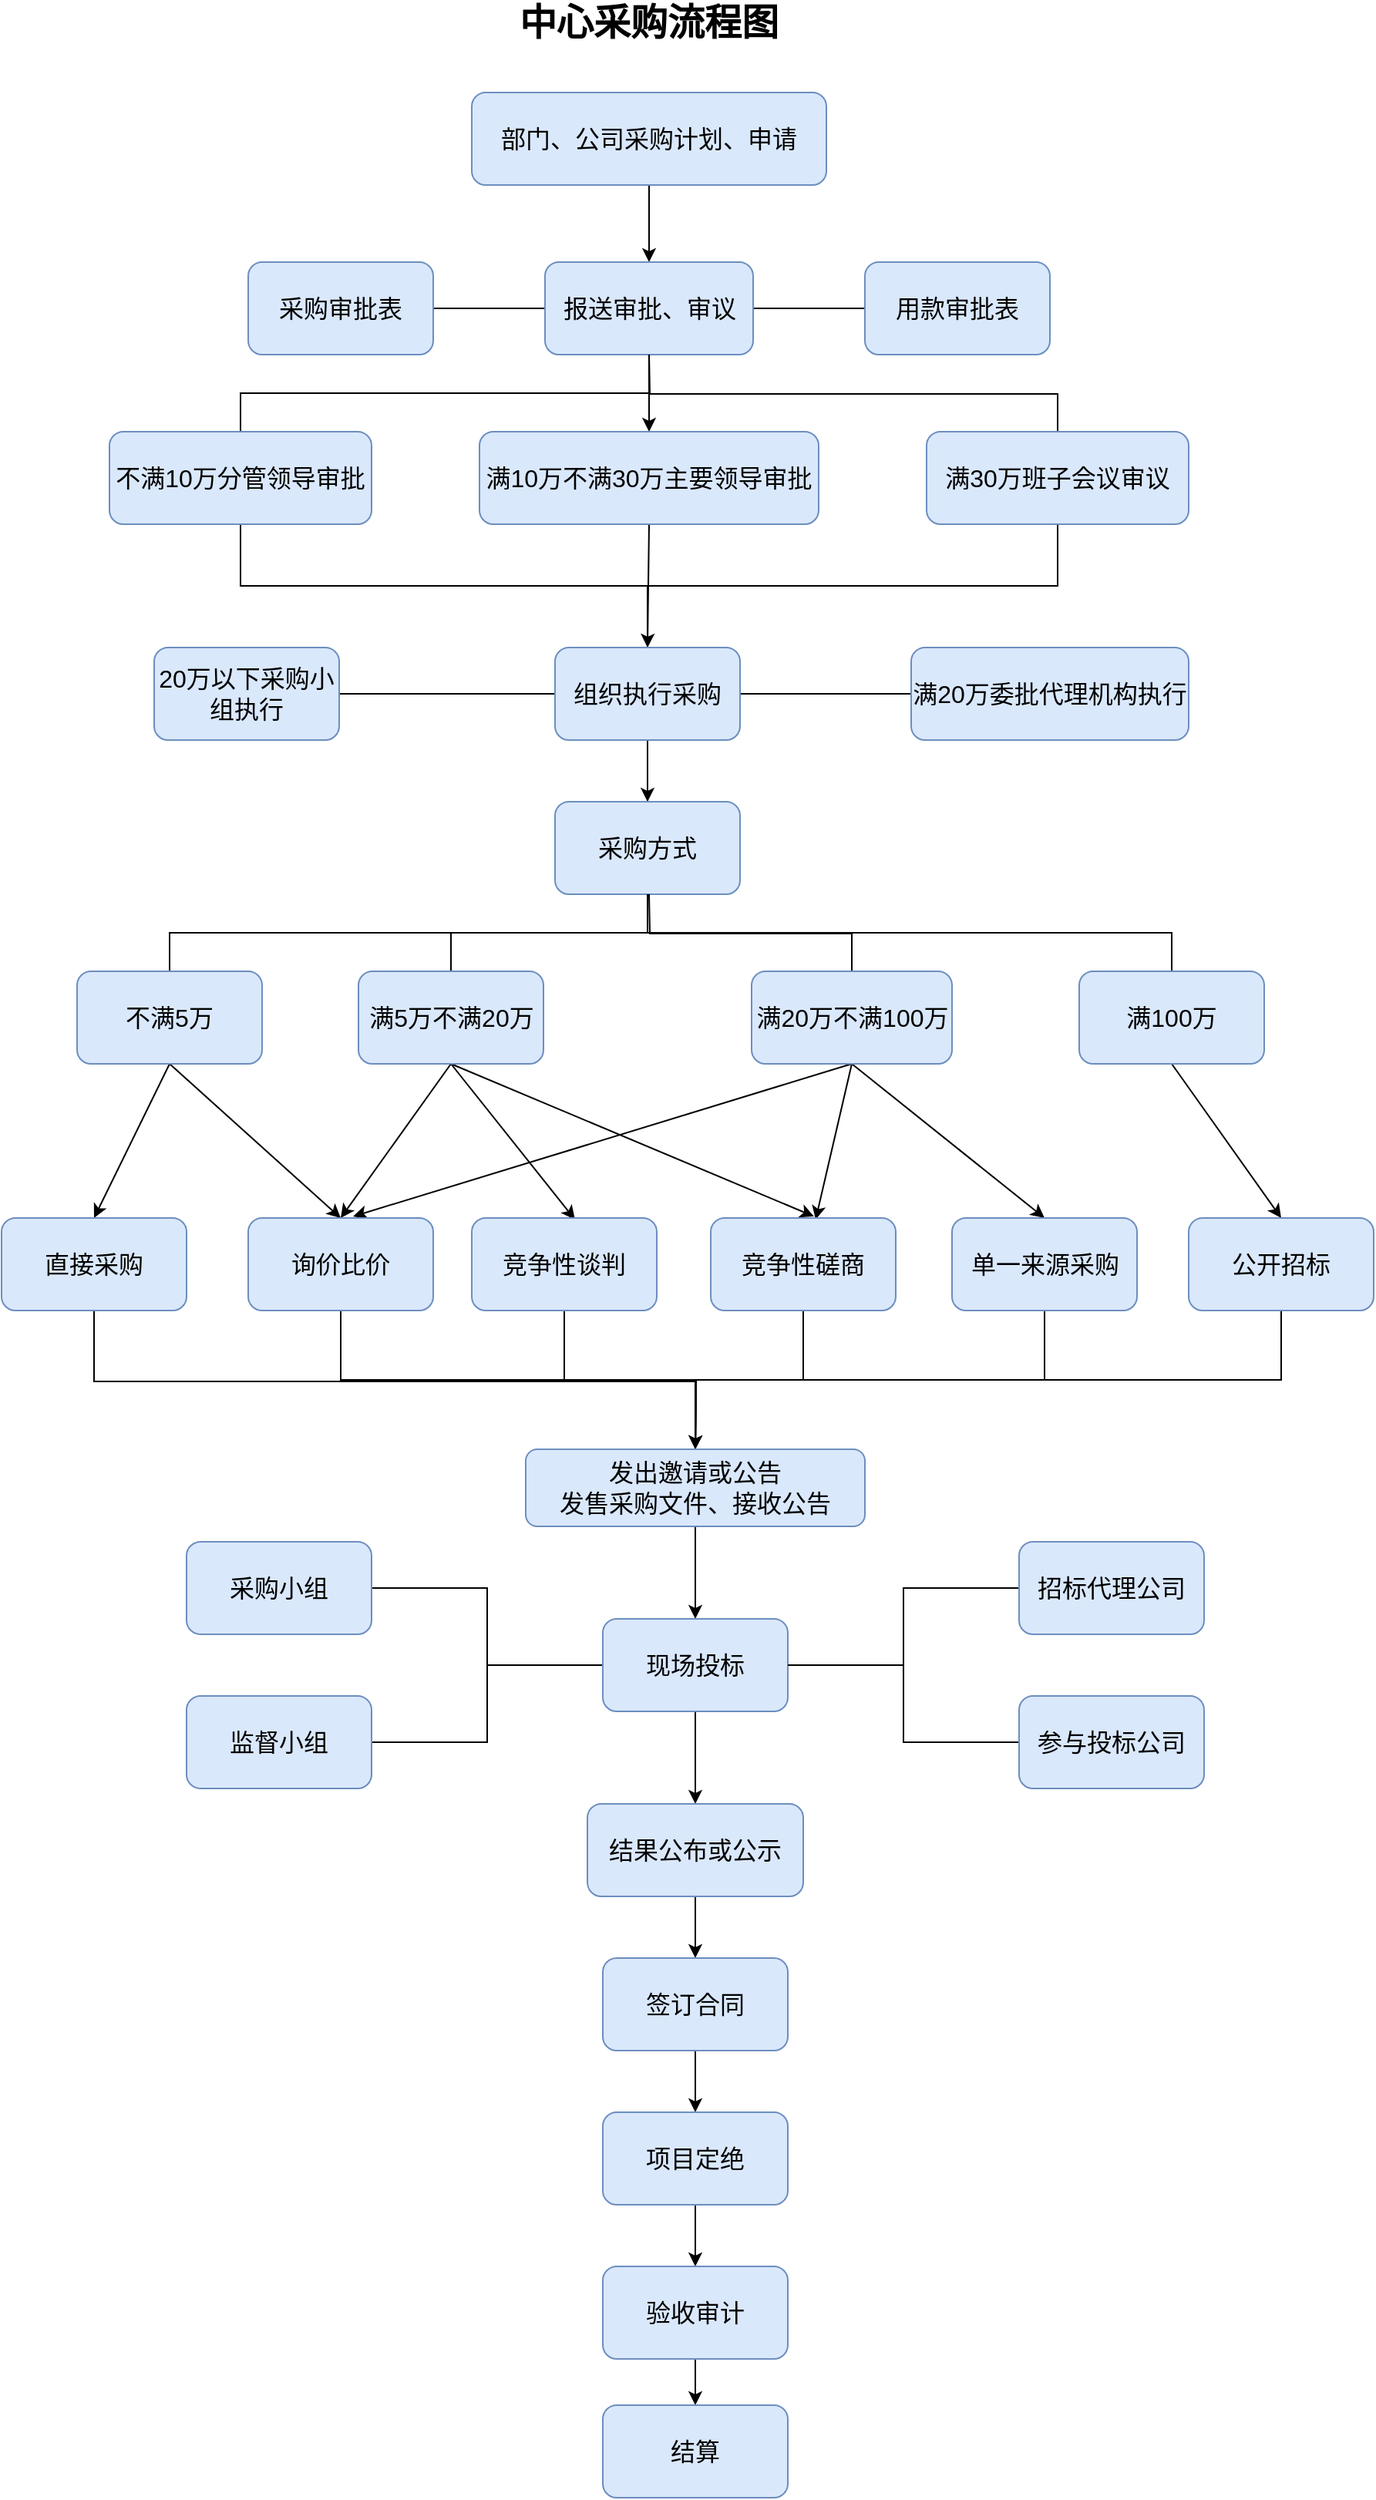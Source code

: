 <mxfile version="17.4.0" type="github">
  <diagram id="N3gwCIWqZhKbX9w5mEa0" name="Page-1">
    <mxGraphModel dx="1102" dy="557" grid="1" gridSize="10" guides="1" tooltips="1" connect="1" arrows="1" fold="1" page="1" pageScale="1" pageWidth="1169" pageHeight="1654" math="0" shadow="0">
      <root>
        <mxCell id="0" />
        <mxCell id="1" parent="0" />
        <mxCell id="09WwTuHsZS0fro8fE326-3" style="edgeStyle=orthogonalEdgeStyle;rounded=0;orthogonalLoop=1;jettySize=auto;html=1;exitX=0.5;exitY=1;exitDx=0;exitDy=0;entryX=0.5;entryY=0;entryDx=0;entryDy=0;" edge="1" parent="1" source="09WwTuHsZS0fro8fE326-1" target="09WwTuHsZS0fro8fE326-2">
          <mxGeometry relative="1" as="geometry" />
        </mxCell>
        <mxCell id="09WwTuHsZS0fro8fE326-1" value="&lt;font style=&quot;font-size: 16px&quot;&gt;部门、公司采购计划、申请&lt;/font&gt;" style="rounded=1;whiteSpace=wrap;html=1;fillColor=#dae8fc;strokeColor=#6c8ebf;" vertex="1" parent="1">
          <mxGeometry x="455" y="80" width="230" height="60" as="geometry" />
        </mxCell>
        <mxCell id="09WwTuHsZS0fro8fE326-15" style="edgeStyle=none;rounded=0;orthogonalLoop=1;jettySize=auto;html=1;exitX=1;exitY=0.5;exitDx=0;exitDy=0;entryX=0;entryY=0.5;entryDx=0;entryDy=0;fontSize=18;endArrow=none;endFill=0;" edge="1" parent="1" source="09WwTuHsZS0fro8fE326-2" target="09WwTuHsZS0fro8fE326-13">
          <mxGeometry relative="1" as="geometry">
            <Array as="points">
              <mxPoint x="670" y="220" />
            </Array>
          </mxGeometry>
        </mxCell>
        <mxCell id="09WwTuHsZS0fro8fE326-16" style="edgeStyle=none;rounded=0;orthogonalLoop=1;jettySize=auto;html=1;exitX=0;exitY=0.5;exitDx=0;exitDy=0;entryX=1;entryY=0.5;entryDx=0;entryDy=0;fontSize=18;endArrow=none;endFill=0;" edge="1" parent="1" source="09WwTuHsZS0fro8fE326-2" target="09WwTuHsZS0fro8fE326-12">
          <mxGeometry relative="1" as="geometry" />
        </mxCell>
        <mxCell id="09WwTuHsZS0fro8fE326-17" style="edgeStyle=none;rounded=0;orthogonalLoop=1;jettySize=auto;html=1;exitX=0.5;exitY=1;exitDx=0;exitDy=0;entryX=0.5;entryY=0;entryDx=0;entryDy=0;fontSize=18;endArrow=classic;endFill=1;" edge="1" parent="1" source="09WwTuHsZS0fro8fE326-2" target="09WwTuHsZS0fro8fE326-4">
          <mxGeometry relative="1" as="geometry" />
        </mxCell>
        <mxCell id="09WwTuHsZS0fro8fE326-2" value="&lt;font style=&quot;font-size: 16px&quot;&gt;报送审批、审议&lt;/font&gt;" style="rounded=1;whiteSpace=wrap;html=1;fillColor=#dae8fc;strokeColor=#6c8ebf;" vertex="1" parent="1">
          <mxGeometry x="502.5" y="190" width="135" height="60" as="geometry" />
        </mxCell>
        <mxCell id="09WwTuHsZS0fro8fE326-26" style="edgeStyle=none;rounded=0;orthogonalLoop=1;jettySize=auto;html=1;exitX=0.5;exitY=1;exitDx=0;exitDy=0;fontSize=16;endArrow=classic;endFill=1;entryX=0.5;entryY=0;entryDx=0;entryDy=0;" edge="1" parent="1" source="09WwTuHsZS0fro8fE326-4" target="09WwTuHsZS0fro8fE326-21">
          <mxGeometry relative="1" as="geometry">
            <mxPoint x="650" y="420" as="targetPoint" />
          </mxGeometry>
        </mxCell>
        <mxCell id="09WwTuHsZS0fro8fE326-4" value="&lt;font style=&quot;font-size: 16px&quot;&gt;满10万不满30万主要领导审批&lt;/font&gt;" style="rounded=1;whiteSpace=wrap;html=1;fillColor=#dae8fc;strokeColor=#6c8ebf;" vertex="1" parent="1">
          <mxGeometry x="460" y="300" width="220" height="60" as="geometry" />
        </mxCell>
        <mxCell id="09WwTuHsZS0fro8fE326-7" value="&lt;b&gt;&lt;font style=&quot;font-size: 24px&quot;&gt;中心采购流程图&lt;/font&gt;&lt;/b&gt;" style="text;html=1;strokeColor=none;fillColor=none;align=center;verticalAlign=middle;whiteSpace=wrap;rounded=0;" vertex="1" parent="1">
          <mxGeometry x="445" y="20" width="250" height="30" as="geometry" />
        </mxCell>
        <mxCell id="09WwTuHsZS0fro8fE326-12" value="&lt;font style=&quot;font-size: 16px&quot;&gt;采购审批表&lt;/font&gt;" style="rounded=1;whiteSpace=wrap;html=1;fontSize=18;fillColor=#dae8fc;strokeColor=#6c8ebf;" vertex="1" parent="1">
          <mxGeometry x="310" y="190" width="120" height="60" as="geometry" />
        </mxCell>
        <mxCell id="09WwTuHsZS0fro8fE326-13" value="&lt;font style=&quot;font-size: 16px&quot;&gt;用款审批表&lt;/font&gt;" style="rounded=1;whiteSpace=wrap;html=1;fontSize=18;fillColor=#dae8fc;strokeColor=#6c8ebf;" vertex="1" parent="1">
          <mxGeometry x="710" y="190" width="120" height="60" as="geometry" />
        </mxCell>
        <mxCell id="09WwTuHsZS0fro8fE326-39" style="edgeStyle=orthogonalEdgeStyle;rounded=0;orthogonalLoop=1;jettySize=auto;html=1;exitX=0.5;exitY=0;exitDx=0;exitDy=0;fontSize=16;endArrow=none;endFill=0;entryX=0.5;entryY=1;entryDx=0;entryDy=0;" edge="1" parent="1" source="09WwTuHsZS0fro8fE326-19" target="09WwTuHsZS0fro8fE326-2">
          <mxGeometry relative="1" as="geometry">
            <mxPoint x="305" y="280" as="targetPoint" />
          </mxGeometry>
        </mxCell>
        <mxCell id="09WwTuHsZS0fro8fE326-41" style="edgeStyle=orthogonalEdgeStyle;rounded=0;orthogonalLoop=1;jettySize=auto;html=1;exitX=0.5;exitY=1;exitDx=0;exitDy=0;fontSize=16;endArrow=none;endFill=0;entryX=0.5;entryY=0;entryDx=0;entryDy=0;" edge="1" parent="1" source="09WwTuHsZS0fro8fE326-19" target="09WwTuHsZS0fro8fE326-21">
          <mxGeometry relative="1" as="geometry">
            <mxPoint x="530" y="420" as="targetPoint" />
          </mxGeometry>
        </mxCell>
        <mxCell id="09WwTuHsZS0fro8fE326-19" value="不满10万分管领导审批" style="rounded=1;whiteSpace=wrap;html=1;fontSize=16;fillColor=#dae8fc;strokeColor=#6c8ebf;" vertex="1" parent="1">
          <mxGeometry x="220" y="300" width="170" height="60" as="geometry" />
        </mxCell>
        <mxCell id="09WwTuHsZS0fro8fE326-40" style="edgeStyle=orthogonalEdgeStyle;rounded=0;orthogonalLoop=1;jettySize=auto;html=1;exitX=0.5;exitY=0;exitDx=0;exitDy=0;fontSize=16;endArrow=none;endFill=0;" edge="1" parent="1" source="09WwTuHsZS0fro8fE326-20">
          <mxGeometry relative="1" as="geometry">
            <mxPoint x="570" y="250" as="targetPoint" />
          </mxGeometry>
        </mxCell>
        <mxCell id="09WwTuHsZS0fro8fE326-42" style="edgeStyle=orthogonalEdgeStyle;rounded=0;orthogonalLoop=1;jettySize=auto;html=1;exitX=0.5;exitY=1;exitDx=0;exitDy=0;fontSize=16;endArrow=none;endFill=0;entryX=0.5;entryY=0;entryDx=0;entryDy=0;" edge="1" parent="1" source="09WwTuHsZS0fro8fE326-20" target="09WwTuHsZS0fro8fE326-21">
          <mxGeometry relative="1" as="geometry">
            <mxPoint x="835" y="400" as="targetPoint" />
          </mxGeometry>
        </mxCell>
        <mxCell id="09WwTuHsZS0fro8fE326-20" value="满30万班子会议审议" style="rounded=1;whiteSpace=wrap;html=1;fontSize=16;fillColor=#dae8fc;strokeColor=#6c8ebf;" vertex="1" parent="1">
          <mxGeometry x="750" y="300" width="170" height="60" as="geometry" />
        </mxCell>
        <mxCell id="09WwTuHsZS0fro8fE326-24" style="edgeStyle=none;rounded=0;orthogonalLoop=1;jettySize=auto;html=1;exitX=0;exitY=0.5;exitDx=0;exitDy=0;entryX=1;entryY=0.5;entryDx=0;entryDy=0;fontSize=16;endArrow=none;endFill=0;" edge="1" parent="1" source="09WwTuHsZS0fro8fE326-21" target="09WwTuHsZS0fro8fE326-22">
          <mxGeometry relative="1" as="geometry" />
        </mxCell>
        <mxCell id="09WwTuHsZS0fro8fE326-25" style="edgeStyle=none;rounded=0;orthogonalLoop=1;jettySize=auto;html=1;exitX=1;exitY=0.5;exitDx=0;exitDy=0;entryX=0;entryY=0.5;entryDx=0;entryDy=0;fontSize=16;endArrow=none;endFill=0;" edge="1" parent="1" source="09WwTuHsZS0fro8fE326-21" target="09WwTuHsZS0fro8fE326-23">
          <mxGeometry relative="1" as="geometry" />
        </mxCell>
        <mxCell id="09WwTuHsZS0fro8fE326-27" style="edgeStyle=none;rounded=0;orthogonalLoop=1;jettySize=auto;html=1;exitX=0.5;exitY=1;exitDx=0;exitDy=0;fontSize=16;endArrow=none;endFill=0;" edge="1" parent="1" source="09WwTuHsZS0fro8fE326-21" target="09WwTuHsZS0fro8fE326-28">
          <mxGeometry relative="1" as="geometry">
            <mxPoint x="569" y="550" as="targetPoint" />
          </mxGeometry>
        </mxCell>
        <mxCell id="09WwTuHsZS0fro8fE326-88" value="" style="edgeStyle=orthogonalEdgeStyle;rounded=0;orthogonalLoop=1;jettySize=auto;html=1;fontSize=16;endArrow=classic;endFill=1;" edge="1" parent="1" source="09WwTuHsZS0fro8fE326-21" target="09WwTuHsZS0fro8fE326-28">
          <mxGeometry relative="1" as="geometry" />
        </mxCell>
        <mxCell id="09WwTuHsZS0fro8fE326-21" value="组织执行采购" style="rounded=1;whiteSpace=wrap;html=1;fontSize=16;fillColor=#dae8fc;strokeColor=#6c8ebf;" vertex="1" parent="1">
          <mxGeometry x="509" y="440" width="120" height="60" as="geometry" />
        </mxCell>
        <mxCell id="09WwTuHsZS0fro8fE326-22" value="20万以下采购小组执行" style="rounded=1;whiteSpace=wrap;html=1;fontSize=16;fillColor=#dae8fc;strokeColor=#6c8ebf;" vertex="1" parent="1">
          <mxGeometry x="249" y="440" width="120" height="60" as="geometry" />
        </mxCell>
        <mxCell id="09WwTuHsZS0fro8fE326-23" value="满20万委批代理机构执行" style="rounded=1;whiteSpace=wrap;html=1;fontSize=16;fillColor=#dae8fc;strokeColor=#6c8ebf;" vertex="1" parent="1">
          <mxGeometry x="740" y="440" width="180" height="60" as="geometry" />
        </mxCell>
        <mxCell id="09WwTuHsZS0fro8fE326-28" value="采购方式" style="rounded=1;whiteSpace=wrap;html=1;fontSize=16;fillColor=#dae8fc;strokeColor=#6c8ebf;" vertex="1" parent="1">
          <mxGeometry x="509" y="540" width="120" height="60" as="geometry" />
        </mxCell>
        <mxCell id="09WwTuHsZS0fro8fE326-35" style="edgeStyle=orthogonalEdgeStyle;rounded=0;orthogonalLoop=1;jettySize=auto;html=1;exitX=0.5;exitY=0;exitDx=0;exitDy=0;fontSize=16;endArrow=none;endFill=0;entryX=0.5;entryY=1;entryDx=0;entryDy=0;" edge="1" parent="1" source="09WwTuHsZS0fro8fE326-30" target="09WwTuHsZS0fro8fE326-28">
          <mxGeometry relative="1" as="geometry">
            <mxPoint x="259" y="630" as="targetPoint" />
          </mxGeometry>
        </mxCell>
        <mxCell id="09WwTuHsZS0fro8fE326-49" style="edgeStyle=none;rounded=0;orthogonalLoop=1;jettySize=auto;html=1;exitX=0.5;exitY=1;exitDx=0;exitDy=0;entryX=0.5;entryY=0;entryDx=0;entryDy=0;fontSize=16;endArrow=classic;endFill=1;" edge="1" parent="1" source="09WwTuHsZS0fro8fE326-30" target="09WwTuHsZS0fro8fE326-43">
          <mxGeometry relative="1" as="geometry" />
        </mxCell>
        <mxCell id="09WwTuHsZS0fro8fE326-50" style="edgeStyle=none;rounded=0;orthogonalLoop=1;jettySize=auto;html=1;exitX=0.5;exitY=1;exitDx=0;exitDy=0;entryX=0.5;entryY=0;entryDx=0;entryDy=0;fontSize=16;endArrow=classic;endFill=1;" edge="1" parent="1" source="09WwTuHsZS0fro8fE326-30" target="09WwTuHsZS0fro8fE326-44">
          <mxGeometry relative="1" as="geometry" />
        </mxCell>
        <mxCell id="09WwTuHsZS0fro8fE326-30" value="不满5万" style="rounded=1;whiteSpace=wrap;html=1;fontSize=16;fillColor=#dae8fc;strokeColor=#6c8ebf;" vertex="1" parent="1">
          <mxGeometry x="199" y="650" width="120" height="60" as="geometry" />
        </mxCell>
        <mxCell id="09WwTuHsZS0fro8fE326-36" style="edgeStyle=orthogonalEdgeStyle;rounded=0;orthogonalLoop=1;jettySize=auto;html=1;exitX=0.5;exitY=0;exitDx=0;exitDy=0;fontSize=16;endArrow=none;endFill=0;entryX=0.5;entryY=1;entryDx=0;entryDy=0;" edge="1" parent="1" source="09WwTuHsZS0fro8fE326-31" target="09WwTuHsZS0fro8fE326-28">
          <mxGeometry relative="1" as="geometry">
            <mxPoint x="442" y="630" as="targetPoint" />
          </mxGeometry>
        </mxCell>
        <mxCell id="09WwTuHsZS0fro8fE326-51" style="edgeStyle=none;rounded=0;orthogonalLoop=1;jettySize=auto;html=1;exitX=0.5;exitY=1;exitDx=0;exitDy=0;entryX=0.5;entryY=0;entryDx=0;entryDy=0;fontSize=16;endArrow=classic;endFill=1;" edge="1" parent="1" source="09WwTuHsZS0fro8fE326-31" target="09WwTuHsZS0fro8fE326-44">
          <mxGeometry relative="1" as="geometry" />
        </mxCell>
        <mxCell id="09WwTuHsZS0fro8fE326-52" style="edgeStyle=none;rounded=0;orthogonalLoop=1;jettySize=auto;html=1;exitX=0.5;exitY=1;exitDx=0;exitDy=0;entryX=0.558;entryY=0.017;entryDx=0;entryDy=0;entryPerimeter=0;fontSize=16;endArrow=classic;endFill=1;" edge="1" parent="1" source="09WwTuHsZS0fro8fE326-31" target="09WwTuHsZS0fro8fE326-45">
          <mxGeometry relative="1" as="geometry" />
        </mxCell>
        <mxCell id="09WwTuHsZS0fro8fE326-53" style="edgeStyle=none;rounded=0;orthogonalLoop=1;jettySize=auto;html=1;exitX=0.5;exitY=1;exitDx=0;exitDy=0;entryX=0.558;entryY=-0.017;entryDx=0;entryDy=0;entryPerimeter=0;fontSize=16;endArrow=classic;endFill=1;" edge="1" parent="1" source="09WwTuHsZS0fro8fE326-31" target="09WwTuHsZS0fro8fE326-46">
          <mxGeometry relative="1" as="geometry" />
        </mxCell>
        <mxCell id="09WwTuHsZS0fro8fE326-31" value="满5万不满20万" style="rounded=1;whiteSpace=wrap;html=1;fontSize=16;fillColor=#dae8fc;strokeColor=#6c8ebf;" vertex="1" parent="1">
          <mxGeometry x="381.5" y="650" width="120" height="60" as="geometry" />
        </mxCell>
        <mxCell id="09WwTuHsZS0fro8fE326-37" style="edgeStyle=orthogonalEdgeStyle;rounded=0;orthogonalLoop=1;jettySize=auto;html=1;exitX=0.5;exitY=0;exitDx=0;exitDy=0;fontSize=16;endArrow=none;endFill=0;" edge="1" parent="1" source="09WwTuHsZS0fro8fE326-32">
          <mxGeometry relative="1" as="geometry">
            <mxPoint x="570" y="600" as="targetPoint" />
          </mxGeometry>
        </mxCell>
        <mxCell id="09WwTuHsZS0fro8fE326-54" style="edgeStyle=none;rounded=0;orthogonalLoop=1;jettySize=auto;html=1;exitX=0.5;exitY=1;exitDx=0;exitDy=0;entryX=0.567;entryY=-0.017;entryDx=0;entryDy=0;fontSize=16;endArrow=classic;endFill=1;entryPerimeter=0;" edge="1" parent="1" source="09WwTuHsZS0fro8fE326-32" target="09WwTuHsZS0fro8fE326-44">
          <mxGeometry relative="1" as="geometry" />
        </mxCell>
        <mxCell id="09WwTuHsZS0fro8fE326-55" style="edgeStyle=none;rounded=0;orthogonalLoop=1;jettySize=auto;html=1;exitX=0.5;exitY=1;exitDx=0;exitDy=0;entryX=0.567;entryY=0.017;entryDx=0;entryDy=0;fontSize=16;endArrow=classic;endFill=1;entryPerimeter=0;" edge="1" parent="1" source="09WwTuHsZS0fro8fE326-32" target="09WwTuHsZS0fro8fE326-46">
          <mxGeometry relative="1" as="geometry" />
        </mxCell>
        <mxCell id="09WwTuHsZS0fro8fE326-56" style="edgeStyle=none;rounded=0;orthogonalLoop=1;jettySize=auto;html=1;exitX=0.5;exitY=1;exitDx=0;exitDy=0;entryX=0.5;entryY=0;entryDx=0;entryDy=0;fontSize=16;endArrow=classic;endFill=1;" edge="1" parent="1" source="09WwTuHsZS0fro8fE326-32" target="09WwTuHsZS0fro8fE326-47">
          <mxGeometry relative="1" as="geometry" />
        </mxCell>
        <mxCell id="09WwTuHsZS0fro8fE326-32" value="满20万不满100万" style="rounded=1;whiteSpace=wrap;html=1;fontSize=16;fillColor=#dae8fc;strokeColor=#6c8ebf;" vertex="1" parent="1">
          <mxGeometry x="636.5" y="650" width="130" height="60" as="geometry" />
        </mxCell>
        <mxCell id="09WwTuHsZS0fro8fE326-38" style="edgeStyle=orthogonalEdgeStyle;rounded=0;orthogonalLoop=1;jettySize=auto;html=1;exitX=0.5;exitY=0;exitDx=0;exitDy=0;fontSize=16;endArrow=none;endFill=0;entryX=0.5;entryY=1;entryDx=0;entryDy=0;" edge="1" parent="1" source="09WwTuHsZS0fro8fE326-33" target="09WwTuHsZS0fro8fE326-28">
          <mxGeometry relative="1" as="geometry">
            <mxPoint x="909" y="630" as="targetPoint" />
          </mxGeometry>
        </mxCell>
        <mxCell id="09WwTuHsZS0fro8fE326-57" style="edgeStyle=none;rounded=0;orthogonalLoop=1;jettySize=auto;html=1;exitX=0.5;exitY=1;exitDx=0;exitDy=0;entryX=0.5;entryY=0;entryDx=0;entryDy=0;fontSize=16;endArrow=classic;endFill=1;" edge="1" parent="1" source="09WwTuHsZS0fro8fE326-33" target="09WwTuHsZS0fro8fE326-48">
          <mxGeometry relative="1" as="geometry" />
        </mxCell>
        <mxCell id="09WwTuHsZS0fro8fE326-33" value="满100万" style="rounded=1;whiteSpace=wrap;html=1;fontSize=16;fillColor=#dae8fc;strokeColor=#6c8ebf;" vertex="1" parent="1">
          <mxGeometry x="849" y="650" width="120" height="60" as="geometry" />
        </mxCell>
        <mxCell id="09WwTuHsZS0fro8fE326-34" style="edgeStyle=none;rounded=0;orthogonalLoop=1;jettySize=auto;html=1;exitX=1;exitY=0.5;exitDx=0;exitDy=0;fontSize=16;endArrow=none;endFill=0;" edge="1" parent="1" source="09WwTuHsZS0fro8fE326-33" target="09WwTuHsZS0fro8fE326-33">
          <mxGeometry relative="1" as="geometry" />
        </mxCell>
        <mxCell id="09WwTuHsZS0fro8fE326-58" style="edgeStyle=orthogonalEdgeStyle;rounded=0;orthogonalLoop=1;jettySize=auto;html=1;exitX=0.5;exitY=1;exitDx=0;exitDy=0;fontSize=16;endArrow=none;endFill=0;" edge="1" parent="1">
          <mxGeometry relative="1" as="geometry">
            <mxPoint x="600" y="946" as="targetPoint" />
            <mxPoint x="210" y="866" as="sourcePoint" />
            <Array as="points">
              <mxPoint x="210" y="916" />
              <mxPoint x="600" y="916" />
            </Array>
          </mxGeometry>
        </mxCell>
        <mxCell id="09WwTuHsZS0fro8fE326-43" value="直接采购" style="rounded=1;whiteSpace=wrap;html=1;fontSize=16;fillColor=#dae8fc;strokeColor=#6c8ebf;" vertex="1" parent="1">
          <mxGeometry x="150" y="810" width="120" height="60" as="geometry" />
        </mxCell>
        <mxCell id="09WwTuHsZS0fro8fE326-92" style="rounded=0;orthogonalLoop=1;jettySize=auto;html=1;exitX=0.5;exitY=1;exitDx=0;exitDy=0;fontSize=16;endArrow=classic;endFill=1;edgeStyle=orthogonalEdgeStyle;" edge="1" parent="1" source="09WwTuHsZS0fro8fE326-44">
          <mxGeometry relative="1" as="geometry">
            <mxPoint x="600" y="960" as="targetPoint" />
          </mxGeometry>
        </mxCell>
        <mxCell id="09WwTuHsZS0fro8fE326-44" value="询价比价" style="rounded=1;whiteSpace=wrap;html=1;fontSize=16;fillColor=#dae8fc;strokeColor=#6c8ebf;" vertex="1" parent="1">
          <mxGeometry x="310" y="810" width="120" height="60" as="geometry" />
        </mxCell>
        <mxCell id="09WwTuHsZS0fro8fE326-93" style="edgeStyle=orthogonalEdgeStyle;rounded=0;orthogonalLoop=1;jettySize=auto;html=1;exitX=0.5;exitY=1;exitDx=0;exitDy=0;fontSize=16;endArrow=classic;endFill=1;" edge="1" parent="1" source="09WwTuHsZS0fro8fE326-45">
          <mxGeometry relative="1" as="geometry">
            <mxPoint x="600" y="960" as="targetPoint" />
          </mxGeometry>
        </mxCell>
        <mxCell id="09WwTuHsZS0fro8fE326-45" value="竞争性谈判" style="rounded=1;whiteSpace=wrap;html=1;fontSize=16;fillColor=#dae8fc;strokeColor=#6c8ebf;" vertex="1" parent="1">
          <mxGeometry x="455" y="810" width="120" height="60" as="geometry" />
        </mxCell>
        <mxCell id="09WwTuHsZS0fro8fE326-61" style="edgeStyle=orthogonalEdgeStyle;rounded=0;orthogonalLoop=1;jettySize=auto;html=1;exitX=0.5;exitY=1;exitDx=0;exitDy=0;fontSize=16;endArrow=none;endFill=0;" edge="1" parent="1" source="09WwTuHsZS0fro8fE326-46">
          <mxGeometry relative="1" as="geometry">
            <mxPoint x="600" y="960" as="targetPoint" />
          </mxGeometry>
        </mxCell>
        <mxCell id="09WwTuHsZS0fro8fE326-46" value="竞争性磋商" style="rounded=1;whiteSpace=wrap;html=1;fontSize=16;fillColor=#dae8fc;strokeColor=#6c8ebf;" vertex="1" parent="1">
          <mxGeometry x="610" y="810" width="120" height="60" as="geometry" />
        </mxCell>
        <mxCell id="09WwTuHsZS0fro8fE326-62" style="edgeStyle=orthogonalEdgeStyle;rounded=0;orthogonalLoop=1;jettySize=auto;html=1;exitX=0.5;exitY=1;exitDx=0;exitDy=0;fontSize=16;endArrow=none;endFill=0;entryX=0.5;entryY=0;entryDx=0;entryDy=0;" edge="1" parent="1" source="09WwTuHsZS0fro8fE326-47" target="09WwTuHsZS0fro8fE326-64">
          <mxGeometry relative="1" as="geometry">
            <mxPoint x="827" y="900" as="targetPoint" />
          </mxGeometry>
        </mxCell>
        <mxCell id="09WwTuHsZS0fro8fE326-47" value="单一来源采购" style="rounded=1;whiteSpace=wrap;html=1;fontSize=16;fillColor=#dae8fc;strokeColor=#6c8ebf;" vertex="1" parent="1">
          <mxGeometry x="766.5" y="810" width="120" height="60" as="geometry" />
        </mxCell>
        <mxCell id="09WwTuHsZS0fro8fE326-63" style="edgeStyle=orthogonalEdgeStyle;rounded=0;orthogonalLoop=1;jettySize=auto;html=1;exitX=0.5;exitY=1;exitDx=0;exitDy=0;fontSize=16;endArrow=none;endFill=0;strokeWidth=1;" edge="1" parent="1" source="09WwTuHsZS0fro8fE326-48">
          <mxGeometry relative="1" as="geometry">
            <mxPoint x="600" y="960" as="targetPoint" />
          </mxGeometry>
        </mxCell>
        <mxCell id="09WwTuHsZS0fro8fE326-48" value="公开招标" style="rounded=1;whiteSpace=wrap;html=1;fontSize=16;fillColor=#dae8fc;strokeColor=#6c8ebf;" vertex="1" parent="1">
          <mxGeometry x="920" y="810" width="120" height="60" as="geometry" />
        </mxCell>
        <mxCell id="09WwTuHsZS0fro8fE326-77" style="edgeStyle=none;rounded=0;orthogonalLoop=1;jettySize=auto;html=1;exitX=0.5;exitY=1;exitDx=0;exitDy=0;entryX=0.5;entryY=0;entryDx=0;entryDy=0;fontSize=16;endArrow=classic;endFill=1;" edge="1" parent="1" source="09WwTuHsZS0fro8fE326-64" target="09WwTuHsZS0fro8fE326-68">
          <mxGeometry relative="1" as="geometry" />
        </mxCell>
        <mxCell id="09WwTuHsZS0fro8fE326-64" value="发出邀请或公告&lt;br&gt;发售采购文件、接收公告" style="rounded=1;whiteSpace=wrap;html=1;fontSize=16;fillColor=#dae8fc;strokeColor=#6c8ebf;" vertex="1" parent="1">
          <mxGeometry x="490" y="960" width="220" height="50" as="geometry" />
        </mxCell>
        <mxCell id="09WwTuHsZS0fro8fE326-72" style="edgeStyle=orthogonalEdgeStyle;rounded=0;orthogonalLoop=1;jettySize=auto;html=1;exitX=1;exitY=0.5;exitDx=0;exitDy=0;fontSize=16;endArrow=none;endFill=0;entryX=0;entryY=0.5;entryDx=0;entryDy=0;" edge="1" parent="1" source="09WwTuHsZS0fro8fE326-66" target="09WwTuHsZS0fro8fE326-68">
          <mxGeometry relative="1" as="geometry">
            <mxPoint x="430" y="1050" as="targetPoint" />
          </mxGeometry>
        </mxCell>
        <mxCell id="09WwTuHsZS0fro8fE326-66" value="采购小组" style="rounded=1;whiteSpace=wrap;html=1;fontSize=16;fillColor=#dae8fc;strokeColor=#6c8ebf;" vertex="1" parent="1">
          <mxGeometry x="270" y="1020" width="120" height="60" as="geometry" />
        </mxCell>
        <mxCell id="09WwTuHsZS0fro8fE326-73" style="edgeStyle=orthogonalEdgeStyle;rounded=0;orthogonalLoop=1;jettySize=auto;html=1;exitX=1;exitY=0.5;exitDx=0;exitDy=0;fontSize=16;endArrow=none;endFill=0;entryX=0;entryY=0.5;entryDx=0;entryDy=0;" edge="1" parent="1" source="09WwTuHsZS0fro8fE326-67" target="09WwTuHsZS0fro8fE326-68">
          <mxGeometry relative="1" as="geometry">
            <mxPoint x="430" y="1150" as="targetPoint" />
          </mxGeometry>
        </mxCell>
        <mxCell id="09WwTuHsZS0fro8fE326-67" value="监督小组" style="rounded=1;whiteSpace=wrap;html=1;fontSize=16;fillColor=#dae8fc;strokeColor=#6c8ebf;" vertex="1" parent="1">
          <mxGeometry x="270" y="1120" width="120" height="60" as="geometry" />
        </mxCell>
        <mxCell id="09WwTuHsZS0fro8fE326-78" style="edgeStyle=none;rounded=0;orthogonalLoop=1;jettySize=auto;html=1;exitX=0.5;exitY=1;exitDx=0;exitDy=0;fontSize=16;endArrow=classic;endFill=1;entryX=0.5;entryY=0;entryDx=0;entryDy=0;" edge="1" parent="1" source="09WwTuHsZS0fro8fE326-68" target="09WwTuHsZS0fro8fE326-79">
          <mxGeometry relative="1" as="geometry">
            <mxPoint x="600" y="1160" as="targetPoint" />
          </mxGeometry>
        </mxCell>
        <mxCell id="09WwTuHsZS0fro8fE326-68" value="现场投标" style="rounded=1;whiteSpace=wrap;html=1;fontSize=16;fillColor=#dae8fc;strokeColor=#6c8ebf;" vertex="1" parent="1">
          <mxGeometry x="540" y="1070" width="120" height="60" as="geometry" />
        </mxCell>
        <mxCell id="09WwTuHsZS0fro8fE326-74" style="edgeStyle=orthogonalEdgeStyle;rounded=0;orthogonalLoop=1;jettySize=auto;html=1;exitX=0;exitY=0.5;exitDx=0;exitDy=0;fontSize=16;endArrow=none;endFill=0;entryX=1;entryY=0.5;entryDx=0;entryDy=0;" edge="1" parent="1" source="09WwTuHsZS0fro8fE326-69" target="09WwTuHsZS0fro8fE326-68">
          <mxGeometry relative="1" as="geometry">
            <mxPoint x="770" y="1050" as="targetPoint" />
          </mxGeometry>
        </mxCell>
        <mxCell id="09WwTuHsZS0fro8fE326-69" value="招标代理公司" style="rounded=1;whiteSpace=wrap;html=1;fontSize=16;fillColor=#dae8fc;strokeColor=#6c8ebf;" vertex="1" parent="1">
          <mxGeometry x="810" y="1020" width="120" height="60" as="geometry" />
        </mxCell>
        <mxCell id="09WwTuHsZS0fro8fE326-75" style="edgeStyle=orthogonalEdgeStyle;rounded=0;orthogonalLoop=1;jettySize=auto;html=1;exitX=0;exitY=0.5;exitDx=0;exitDy=0;fontSize=16;endArrow=none;endFill=0;entryX=1;entryY=0.5;entryDx=0;entryDy=0;" edge="1" parent="1" source="09WwTuHsZS0fro8fE326-70" target="09WwTuHsZS0fro8fE326-68">
          <mxGeometry relative="1" as="geometry">
            <mxPoint x="770" y="1150" as="targetPoint" />
          </mxGeometry>
        </mxCell>
        <mxCell id="09WwTuHsZS0fro8fE326-70" value="参与投标公司" style="rounded=1;whiteSpace=wrap;html=1;fontSize=16;fillColor=#dae8fc;strokeColor=#6c8ebf;" vertex="1" parent="1">
          <mxGeometry x="810" y="1120" width="120" height="60" as="geometry" />
        </mxCell>
        <mxCell id="09WwTuHsZS0fro8fE326-80" style="edgeStyle=none;rounded=0;orthogonalLoop=1;jettySize=auto;html=1;exitX=0.5;exitY=1;exitDx=0;exitDy=0;fontSize=16;endArrow=classic;endFill=1;" edge="1" parent="1" source="09WwTuHsZS0fro8fE326-79">
          <mxGeometry relative="1" as="geometry">
            <mxPoint x="600" y="1290" as="targetPoint" />
          </mxGeometry>
        </mxCell>
        <mxCell id="09WwTuHsZS0fro8fE326-79" value="结果公布或公示" style="rounded=1;whiteSpace=wrap;html=1;fontSize=16;fillColor=#dae8fc;strokeColor=#6c8ebf;" vertex="1" parent="1">
          <mxGeometry x="530" y="1190" width="140" height="60" as="geometry" />
        </mxCell>
        <mxCell id="09WwTuHsZS0fro8fE326-83" style="edgeStyle=none;rounded=0;orthogonalLoop=1;jettySize=auto;html=1;exitX=0.5;exitY=1;exitDx=0;exitDy=0;fontSize=16;endArrow=classic;endFill=1;" edge="1" parent="1" source="09WwTuHsZS0fro8fE326-81">
          <mxGeometry relative="1" as="geometry">
            <mxPoint x="600" y="1390" as="targetPoint" />
          </mxGeometry>
        </mxCell>
        <mxCell id="09WwTuHsZS0fro8fE326-81" value="签订合同" style="rounded=1;whiteSpace=wrap;html=1;fontSize=16;fillColor=#dae8fc;strokeColor=#6c8ebf;" vertex="1" parent="1">
          <mxGeometry x="540" y="1290" width="120" height="60" as="geometry" />
        </mxCell>
        <mxCell id="09WwTuHsZS0fro8fE326-84" style="edgeStyle=none;rounded=0;orthogonalLoop=1;jettySize=auto;html=1;exitX=0.5;exitY=1;exitDx=0;exitDy=0;fontSize=16;endArrow=classic;endFill=1;" edge="1" parent="1" source="09WwTuHsZS0fro8fE326-82">
          <mxGeometry relative="1" as="geometry">
            <mxPoint x="600" y="1490" as="targetPoint" />
          </mxGeometry>
        </mxCell>
        <mxCell id="09WwTuHsZS0fro8fE326-82" value="项目定绝" style="rounded=1;whiteSpace=wrap;html=1;fontSize=16;fillColor=#dae8fc;strokeColor=#6c8ebf;" vertex="1" parent="1">
          <mxGeometry x="540" y="1390" width="120" height="60" as="geometry" />
        </mxCell>
        <mxCell id="09WwTuHsZS0fro8fE326-86" style="edgeStyle=none;rounded=0;orthogonalLoop=1;jettySize=auto;html=1;exitX=0.5;exitY=1;exitDx=0;exitDy=0;fontSize=16;endArrow=classic;endFill=1;" edge="1" parent="1" source="09WwTuHsZS0fro8fE326-85">
          <mxGeometry relative="1" as="geometry">
            <mxPoint x="600" y="1580" as="targetPoint" />
          </mxGeometry>
        </mxCell>
        <mxCell id="09WwTuHsZS0fro8fE326-85" value="验收审计" style="rounded=1;whiteSpace=wrap;html=1;fontSize=16;fillColor=#dae8fc;strokeColor=#6c8ebf;" vertex="1" parent="1">
          <mxGeometry x="540" y="1490" width="120" height="60" as="geometry" />
        </mxCell>
        <mxCell id="09WwTuHsZS0fro8fE326-87" value="结算" style="rounded=1;whiteSpace=wrap;html=1;fontSize=16;fillColor=#dae8fc;strokeColor=#6c8ebf;" vertex="1" parent="1">
          <mxGeometry x="540" y="1580" width="120" height="60" as="geometry" />
        </mxCell>
      </root>
    </mxGraphModel>
  </diagram>
</mxfile>
